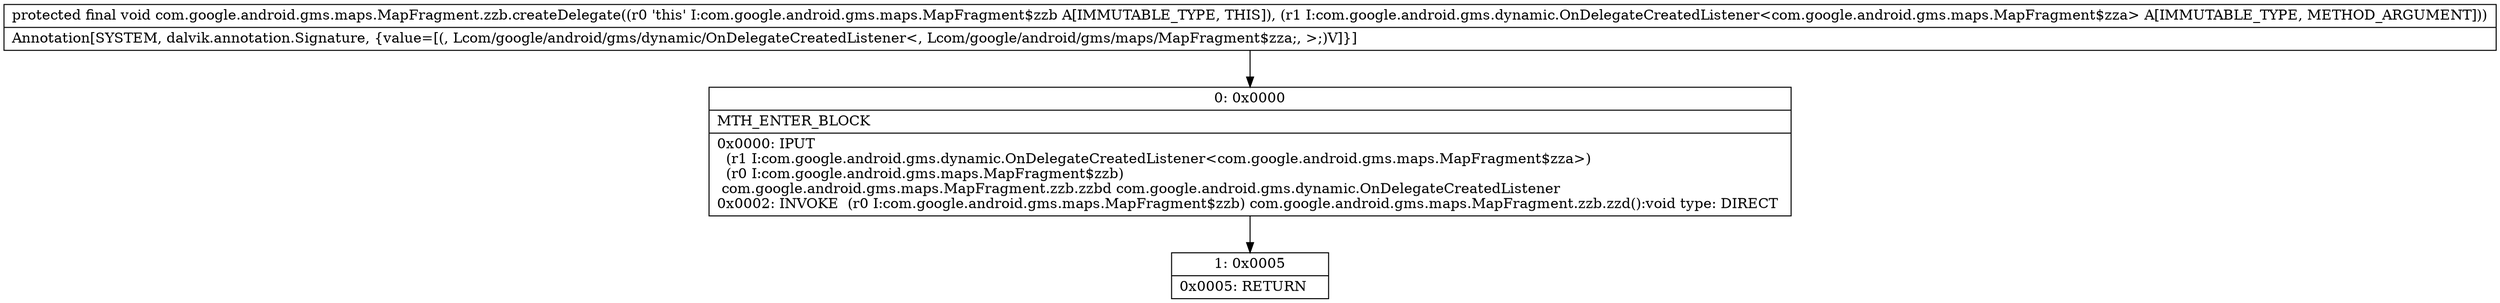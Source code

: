 digraph "CFG forcom.google.android.gms.maps.MapFragment.zzb.createDelegate(Lcom\/google\/android\/gms\/dynamic\/OnDelegateCreatedListener;)V" {
Node_0 [shape=record,label="{0\:\ 0x0000|MTH_ENTER_BLOCK\l|0x0000: IPUT  \l  (r1 I:com.google.android.gms.dynamic.OnDelegateCreatedListener\<com.google.android.gms.maps.MapFragment$zza\>)\l  (r0 I:com.google.android.gms.maps.MapFragment$zzb)\l com.google.android.gms.maps.MapFragment.zzb.zzbd com.google.android.gms.dynamic.OnDelegateCreatedListener \l0x0002: INVOKE  (r0 I:com.google.android.gms.maps.MapFragment$zzb) com.google.android.gms.maps.MapFragment.zzb.zzd():void type: DIRECT \l}"];
Node_1 [shape=record,label="{1\:\ 0x0005|0x0005: RETURN   \l}"];
MethodNode[shape=record,label="{protected final void com.google.android.gms.maps.MapFragment.zzb.createDelegate((r0 'this' I:com.google.android.gms.maps.MapFragment$zzb A[IMMUTABLE_TYPE, THIS]), (r1 I:com.google.android.gms.dynamic.OnDelegateCreatedListener\<com.google.android.gms.maps.MapFragment$zza\> A[IMMUTABLE_TYPE, METHOD_ARGUMENT]))  | Annotation[SYSTEM, dalvik.annotation.Signature, \{value=[(, Lcom\/google\/android\/gms\/dynamic\/OnDelegateCreatedListener\<, Lcom\/google\/android\/gms\/maps\/MapFragment$zza;, \>;)V]\}]\l}"];
MethodNode -> Node_0;
Node_0 -> Node_1;
}

